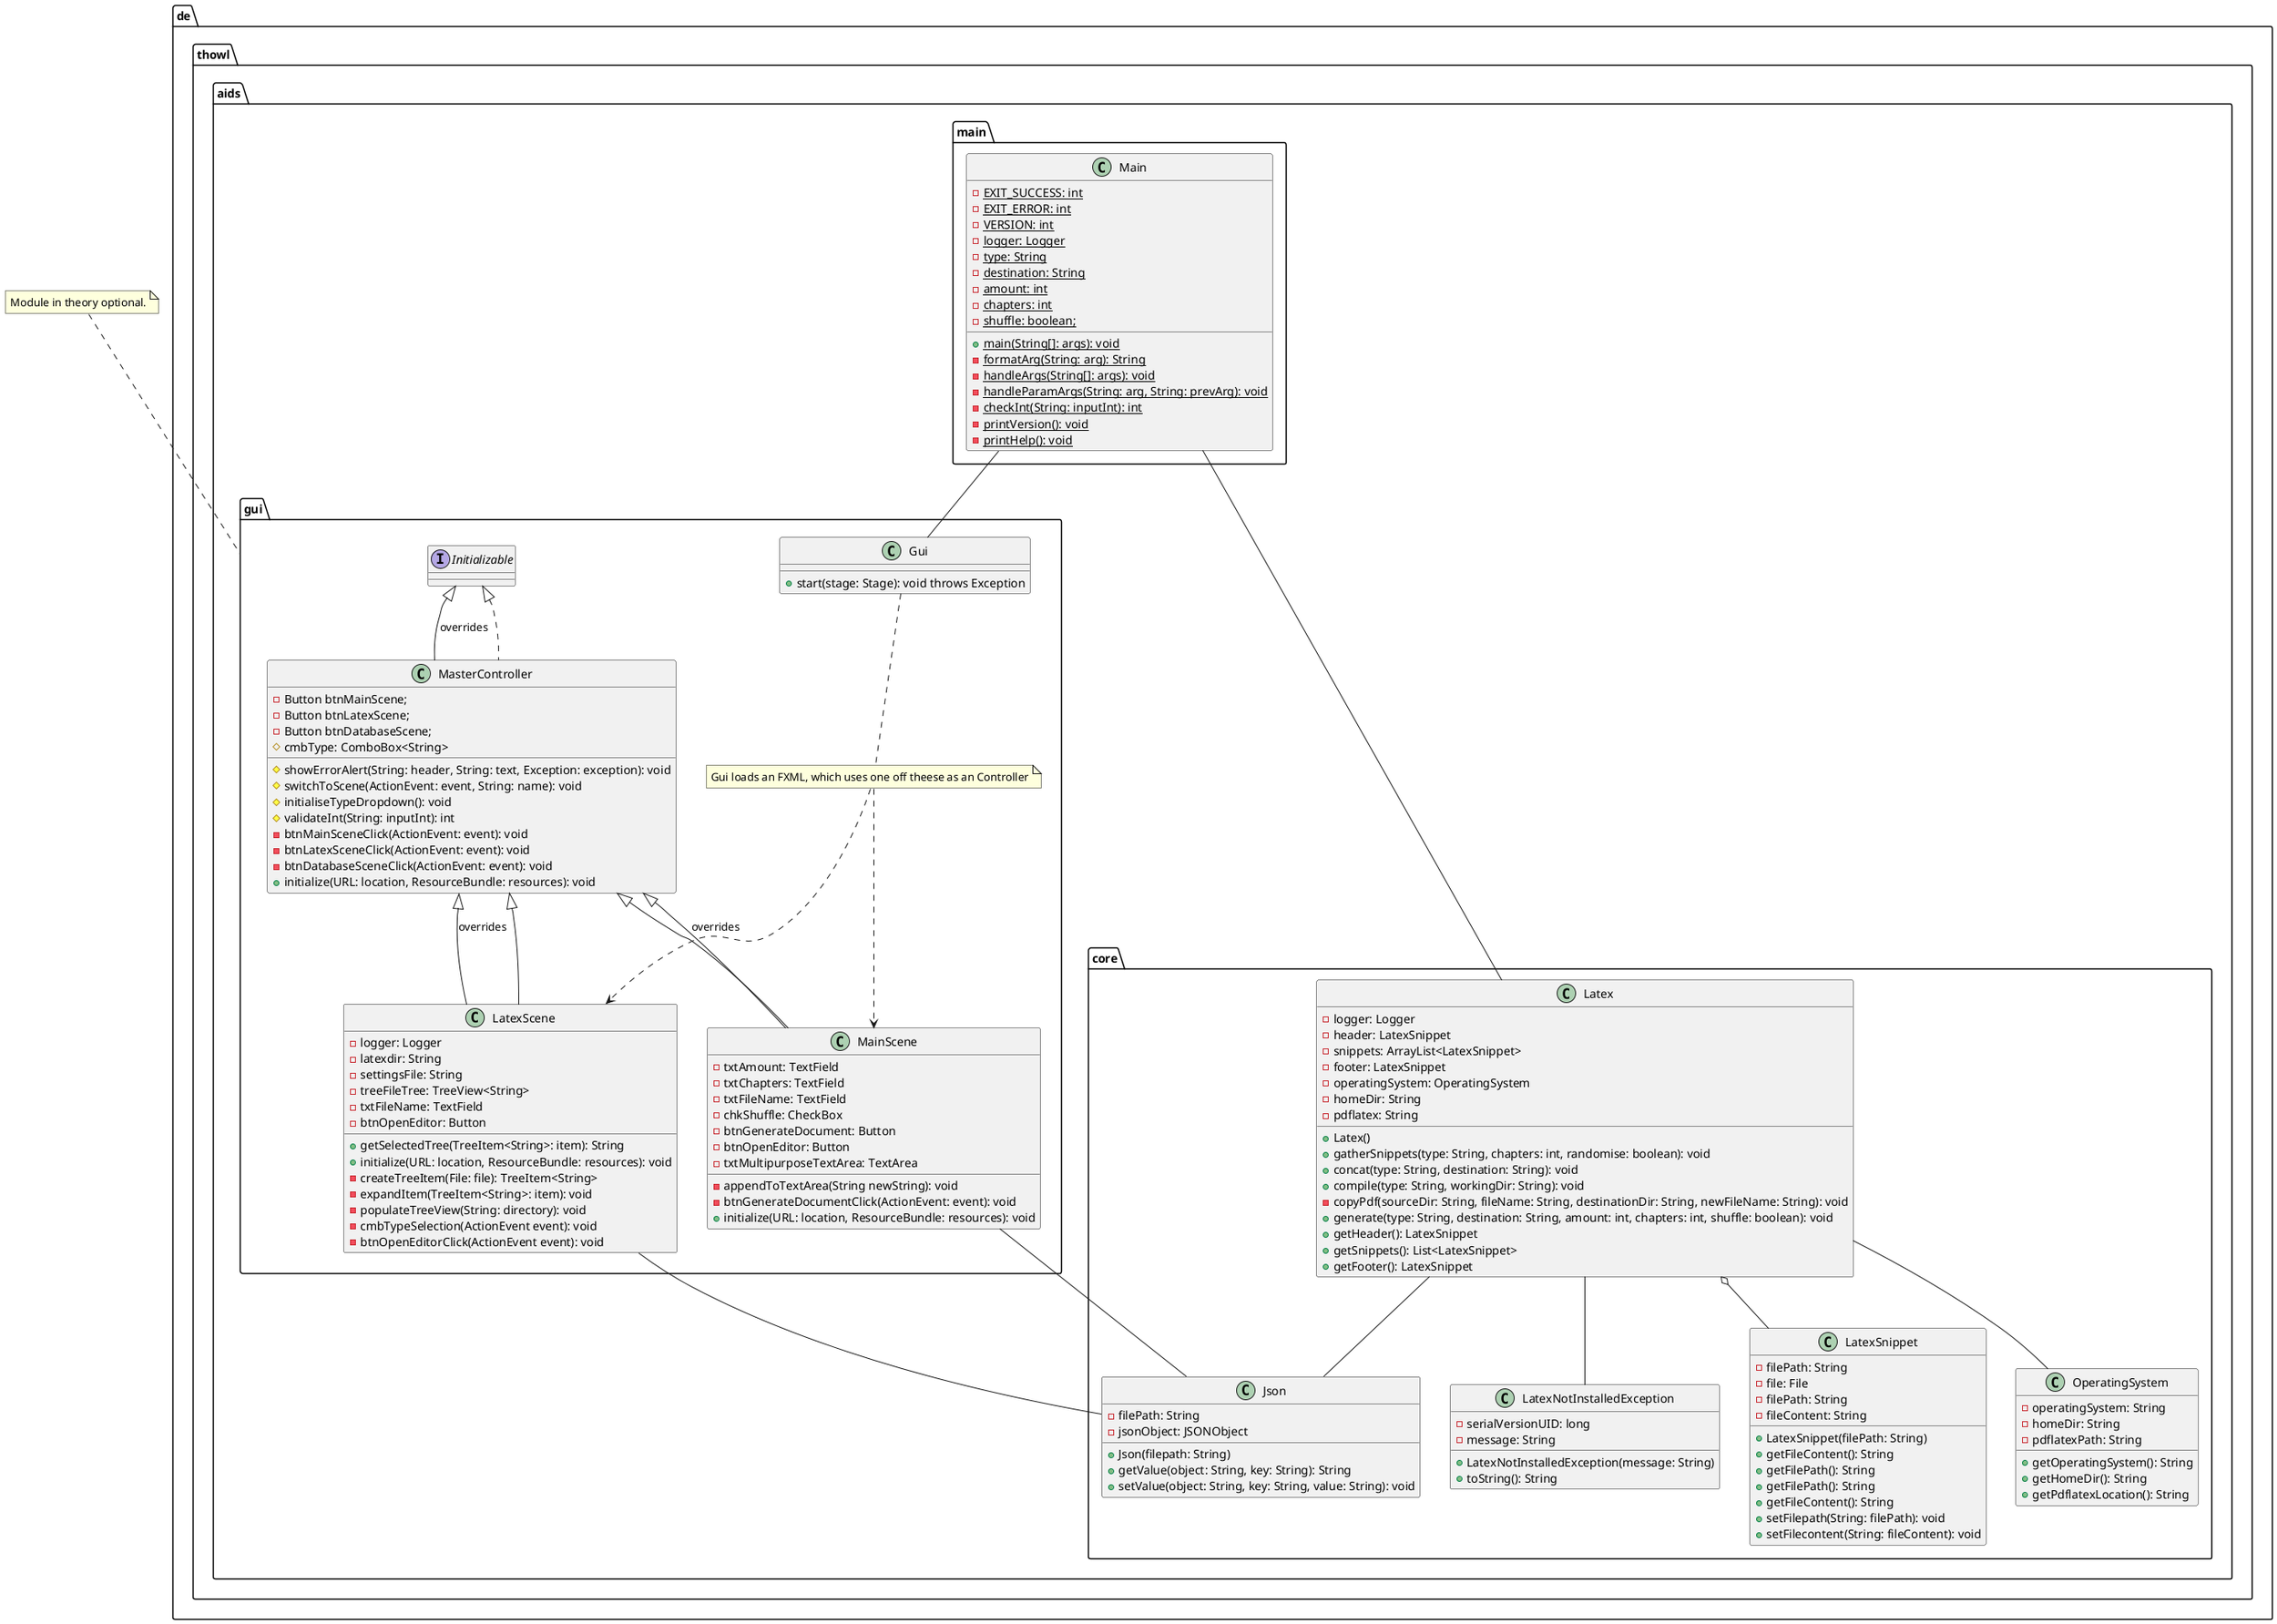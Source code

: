 @startuml

de.thowl.aids.main.Main -- de.thowl.aids.gui.Gui
de.thowl.aids.main.Main -- de.thowl.aids.core.Latex
de.thowl.aids.gui.MainScene -- de.thowl.aids.core.Json
de.thowl.aids.gui.LatexScene -- de.thowl.aids.core.Json

package de.thowl.aids.main {
    class Main {
        - {static} EXIT_SUCCESS: int
        - {static} EXIT_ERROR: int
        - {static} VERSION: int
        - {static} logger: Logger
        - {static} type: String
	    - {static} destination: String
	    - {static} amount: int
	    - {static} chapters: int
	    - {static} shuffle: boolean;
        + {static} main(String[]: args): void
        - {static} formatArg(String: arg): String
        - {static} handleArgs(String[]: args): void
        - {static} handleParamArgs(String: arg, String: prevArg): void
        - {static} checkInt(String: inputInt): int
        - {static} printVersion(): void
        - {static} printHelp(): void
    }
}

package de.thowl.aids.core {
    class Latex {
        - logger: Logger
        - header: LatexSnippet
        - snippets: ArrayList<LatexSnippet>
        - footer: LatexSnippet
        - operatingSystem: OperatingSystem
        - homeDir: String
        - pdflatex: String
        + Latex()
        + gatherSnippets(type: String, chapters: int, randomise: boolean): void
        + concat(type: String, destination: String): void
        + compile(type: String, workingDir: String): void
        - copyPdf(sourceDir: String, fileName: String, destinationDir: String, newFileName: String): void
        + generate(type: String, destination: String, amount: int, chapters: int, shuffle: boolean): void
        + getHeader(): LatexSnippet
        + getSnippets(): List<LatexSnippet>
        + getFooter(): LatexSnippet
    }

    Latex o-- LatexSnippet 
    Latex -- OperatingSystem
    Latex -- Json
    Latex -- LatexNotInstalledException

    class LatexSnippet {
        - filePath: String
        + LatexSnippet(filePath: String)
        + getFileContent(): String
        + getFilePath(): String
    }

    class OperatingSystem {
        - operatingSystem: String
	    - homeDir: String
	    - pdflatexPath: String
        + getOperatingSystem(): String
        + getHomeDir(): String
        + getPdflatexLocation(): String
    }

    class Json {
        - filePath: String
        - jsonObject: JSONObject
        + Json(filepath: String)
        + getValue(object: String, key: String): String
        + setValue(object: String, key: String, value: String): void
    }

    class LatexNotInstalledException {
        - serialVersionUID: long
        - message: String
        + LatexNotInstalledException(message: String)
        + toString(): String
    }

    class LatexSnippet {
        - file: File
	    - filePath: String
	    - fileContent: String
        + getFilePath(): String
        + getFileContent(): String
        + setFilepath(String: filePath): void
        + setFilecontent(String: fileContent): void
    }
}

note top of de.thowl.aids.gui : Module in theory optional.
package de.thowl.aids.gui{
    class Gui {
        + start(stage: Stage): void throws Exception
    }

    note "Gui loads an FXML, which uses one off theese as an Controller" as N1
    Gui .. N1
    N1 ..> MainScene
    N1 ..> LatexScene

    class MasterController implements Initializable{
        - Button btnMainScene;
	    - Button btnLatexScene;
	    - Button btnDatabaseScene;
        # cmbType: ComboBox<String>
        # showErrorAlert(String: header, String: text, Exception: exception): void
        # switchToScene(ActionEvent: event, String: name): void
        # initialiseTypeDropdown(): void
        # validateInt(String: inputInt): int
        - btnMainSceneClick(ActionEvent: event): void
        - btnLatexSceneClick(ActionEvent: event): void
        - btnDatabaseSceneClick(ActionEvent: event): void
        + initialize(URL: location, ResourceBundle: resources): void
    }

    class MainScene extends MasterController {
        - txtAmount: TextField
	    - txtChapters: TextField
	    - txtFileName: TextField
	    - chkShuffle: CheckBox
	    - btnGenerateDocument: Button
	    - btnOpenEditor: Button
        - txtMultipurposeTextArea: TextArea
        - appendToTextArea(String newString): void
        - btnGenerateDocumentClick(ActionEvent: event): void
        + initialize(URL: location, ResourceBundle: resources): void
    }

    class LatexScene extends MasterController {
        - logger: Logger
        - latexdir: String
	    - settingsFile: String
        - treeFileTree: TreeView<String>
        - txtFileName: TextField
        - btnOpenEditor: Button
        + getSelectedTree(TreeItem<String>: item): String
        + initialize(URL: location, ResourceBundle: resources): void
        - createTreeItem(File: file): TreeItem<String>
        - expandItem(TreeItem<String>: item): void
        - populateTreeView(String: directory): void
        - cmbTypeSelection(ActionEvent event): void
        - btnOpenEditorClick(ActionEvent event): void 
    }

    Initializable <|-- MasterController : overrides
    MasterController <|-- MainScene : overrides
    MasterController <|-- LatexScene : overrides
}
@enduml